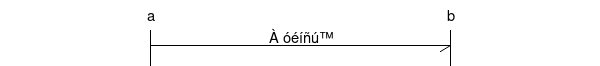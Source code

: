#!/usr/bin/mscgen -Tpng
#
# testinput11.msc: Some UTF8 text
#
# This file is PUBLIC DOMAIN and may be freely reproduced,  distributed,
# transmitted, used, modified, built upon, or otherwise exploited by
# anyone for any purpose, commercial or non-commercial, and in any way,
# including by methods that have not yet been invented or conceived.
#
# This file is provided "AS IS" WITHOUT WARRANTY OF ANY KIND, EITHER
# EXPRESSED OR IMPLIED, INCLUDING, BUT NOT LIMITED TO, THE IMPLIED
# WARRANTIES OF MERCHANTABILITY AND FITNESS FOR A PARTICULAR PURPOSE.
#

msc {
        a, b;
        a -> b [ label="À óéíñú™" ];
}
